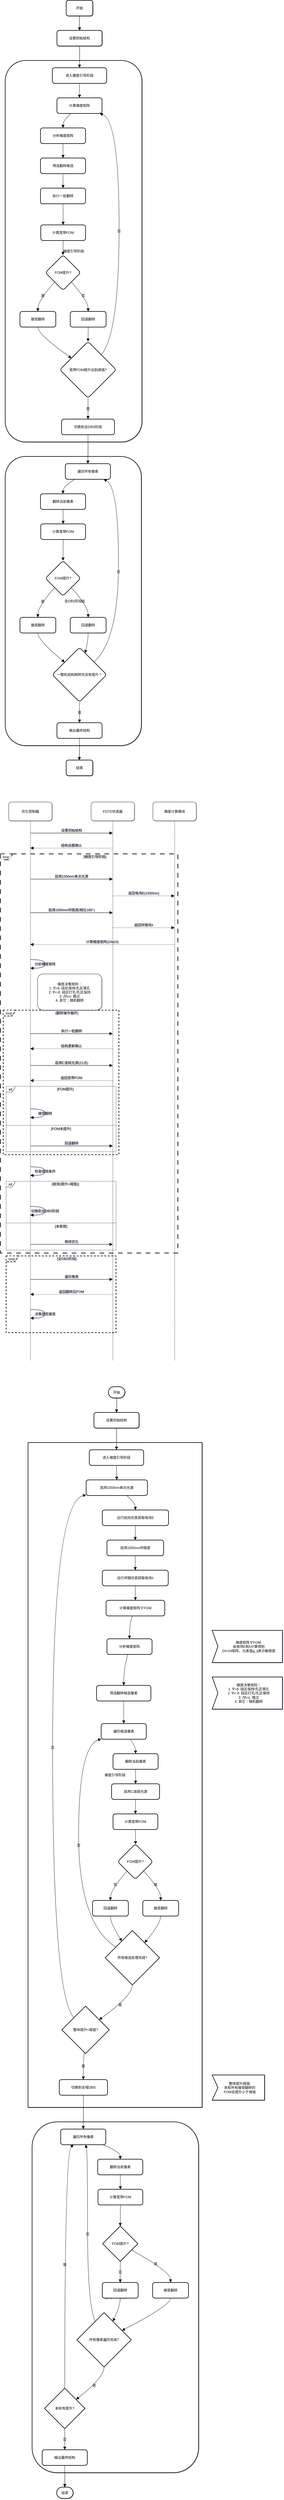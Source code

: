 <mxfile version="27.2.0">
  <diagram name="第 1 页" id="IyyMub72g_3KVVHAg3CK">
    <mxGraphModel dx="1426" dy="891" grid="1" gridSize="10" guides="1" tooltips="1" connect="1" arrows="1" fold="1" page="1" pageScale="1" pageWidth="827" pageHeight="1169" background="#FFFFFF" math="1" shadow="1" adaptiveColors="auto">
      <root>
        <mxCell id="0" />
        <mxCell id="1" parent="0" />
        <mxCell id="HScPxeddGNzz1OgHfQ57-1" value="全DBS阶段" style="whiteSpace=wrap;strokeWidth=2;rounded=1;labelBackgroundColor=none;" parent="1" vertex="1">
          <mxGeometry x="161" y="1626" width="471" height="999" as="geometry" />
        </mxCell>
        <mxCell id="HScPxeddGNzz1OgHfQ57-2" value="梯度引导阶段" style="whiteSpace=wrap;strokeWidth=2;rounded=1;labelBackgroundColor=none;" parent="1" vertex="1">
          <mxGeometry x="161" y="258" width="473" height="1318" as="geometry" />
        </mxCell>
        <mxCell id="HScPxeddGNzz1OgHfQ57-3" value="开始" style="whiteSpace=wrap;strokeWidth=2;rounded=1;labelBackgroundColor=none;" parent="1" vertex="1">
          <mxGeometry x="372" y="50" width="92" height="54" as="geometry" />
        </mxCell>
        <mxCell id="HScPxeddGNzz1OgHfQ57-4" value="设置初始结构" style="whiteSpace=wrap;strokeWidth=2;rounded=1;labelBackgroundColor=none;" parent="1" vertex="1">
          <mxGeometry x="340" y="154" width="156" height="54" as="geometry" />
        </mxCell>
        <mxCell id="HScPxeddGNzz1OgHfQ57-5" value="进入梯度引导阶段" style="whiteSpace=wrap;strokeWidth=2;rounded=1;labelBackgroundColor=none;" parent="1" vertex="1">
          <mxGeometry x="324" y="283" width="188" height="54" as="geometry" />
        </mxCell>
        <mxCell id="HScPxeddGNzz1OgHfQ57-6" value="计算梯度矩阵" style="whiteSpace=wrap;strokeWidth=2;rounded=1;labelBackgroundColor=none;" parent="1" vertex="1">
          <mxGeometry x="340" y="387" width="156" height="54" as="geometry" />
        </mxCell>
        <mxCell id="HScPxeddGNzz1OgHfQ57-7" value="分析梯度矩阵" style="whiteSpace=wrap;strokeWidth=2;rounded=1;labelBackgroundColor=none;" parent="1" vertex="1">
          <mxGeometry x="283" y="491" width="156" height="54" as="geometry" />
        </mxCell>
        <mxCell id="HScPxeddGNzz1OgHfQ57-8" value="筛选翻转候选" style="whiteSpace=wrap;strokeWidth=2;rounded=1;labelBackgroundColor=none;" parent="1" vertex="1">
          <mxGeometry x="283" y="595" width="156" height="54" as="geometry" />
        </mxCell>
        <mxCell id="HScPxeddGNzz1OgHfQ57-9" value="执行一批翻转" style="whiteSpace=wrap;strokeWidth=2;rounded=1;labelBackgroundColor=none;" parent="1" vertex="1">
          <mxGeometry x="283" y="699" width="156" height="54" as="geometry" />
        </mxCell>
        <mxCell id="HScPxeddGNzz1OgHfQ57-10" value="计算宽带FOM" style="whiteSpace=wrap;strokeWidth=2;rounded=1;labelBackgroundColor=none;" parent="1" vertex="1">
          <mxGeometry x="284" y="826" width="155" height="54" as="geometry" />
        </mxCell>
        <mxCell id="HScPxeddGNzz1OgHfQ57-11" value="FOM提升?" style="rhombus;strokeWidth=2;whiteSpace=wrap;rounded=1;labelBackgroundColor=none;" parent="1" vertex="1">
          <mxGeometry x="300" y="930" width="122" height="122" as="geometry" />
        </mxCell>
        <mxCell id="HScPxeddGNzz1OgHfQ57-12" value="接受翻转" style="whiteSpace=wrap;strokeWidth=2;rounded=1;labelBackgroundColor=none;" parent="1" vertex="1">
          <mxGeometry x="212" y="1125" width="124" height="54" as="geometry" />
        </mxCell>
        <mxCell id="HScPxeddGNzz1OgHfQ57-13" value="回退翻转" style="whiteSpace=wrap;strokeWidth=2;rounded=1;labelBackgroundColor=none;" parent="1" vertex="1">
          <mxGeometry x="386" y="1125" width="124" height="54" as="geometry" />
        </mxCell>
        <mxCell id="HScPxeddGNzz1OgHfQ57-14" value="宽带FOM提升达到阈值?" style="rhombus;strokeWidth=2;whiteSpace=wrap;rounded=1;labelBackgroundColor=none;" parent="1" vertex="1">
          <mxGeometry x="350" y="1229" width="195" height="195" as="geometry" />
        </mxCell>
        <mxCell id="HScPxeddGNzz1OgHfQ57-15" value="切换到全DBS阶段" style="whiteSpace=wrap;strokeWidth=2;rounded=1;labelBackgroundColor=none;" parent="1" vertex="1">
          <mxGeometry x="356" y="1497" width="183" height="54" as="geometry" />
        </mxCell>
        <mxCell id="HScPxeddGNzz1OgHfQ57-16" value="遍历所有像素" style="whiteSpace=wrap;strokeWidth=2;rounded=1;labelBackgroundColor=none;" parent="1" vertex="1">
          <mxGeometry x="369" y="1651" width="156" height="54" as="geometry" />
        </mxCell>
        <mxCell id="HScPxeddGNzz1OgHfQ57-17" value="翻转当前像素" style="whiteSpace=wrap;strokeWidth=2;rounded=1;labelBackgroundColor=none;" parent="1" vertex="1">
          <mxGeometry x="283" y="1755" width="156" height="54" as="geometry" />
        </mxCell>
        <mxCell id="HScPxeddGNzz1OgHfQ57-18" value="计算宽带FOM" style="whiteSpace=wrap;strokeWidth=2;rounded=1;labelBackgroundColor=none;" parent="1" vertex="1">
          <mxGeometry x="284" y="1859" width="155" height="54" as="geometry" />
        </mxCell>
        <mxCell id="HScPxeddGNzz1OgHfQ57-19" value="FOM提升?" style="rhombus;strokeWidth=2;whiteSpace=wrap;rounded=1;labelBackgroundColor=none;" parent="1" vertex="1">
          <mxGeometry x="300" y="1986" width="122" height="122" as="geometry" />
        </mxCell>
        <mxCell id="HScPxeddGNzz1OgHfQ57-20" value="接受翻转" style="whiteSpace=wrap;strokeWidth=2;rounded=1;labelBackgroundColor=none;" parent="1" vertex="1">
          <mxGeometry x="212" y="2182" width="124" height="54" as="geometry" />
        </mxCell>
        <mxCell id="HScPxeddGNzz1OgHfQ57-21" value="回退翻转" style="whiteSpace=wrap;strokeWidth=2;rounded=1;labelBackgroundColor=none;" parent="1" vertex="1">
          <mxGeometry x="386" y="2182" width="124" height="54" as="geometry" />
        </mxCell>
        <mxCell id="HScPxeddGNzz1OgHfQ57-22" value="一整轮结构刚转完没有提升？" style="rhombus;strokeWidth=2;whiteSpace=wrap;rounded=1;labelBackgroundColor=none;" parent="1" vertex="1">
          <mxGeometry x="324" y="2286" width="188" height="188" as="geometry" />
        </mxCell>
        <mxCell id="HScPxeddGNzz1OgHfQ57-23" value="输出最终结构" style="whiteSpace=wrap;strokeWidth=2;rounded=1;labelBackgroundColor=none;" parent="1" vertex="1">
          <mxGeometry x="340" y="2546" width="156" height="54" as="geometry" />
        </mxCell>
        <mxCell id="HScPxeddGNzz1OgHfQ57-24" value="结束" style="whiteSpace=wrap;strokeWidth=2;rounded=1;labelBackgroundColor=none;" parent="1" vertex="1">
          <mxGeometry x="372" y="2675" width="92" height="54" as="geometry" />
        </mxCell>
        <mxCell id="HScPxeddGNzz1OgHfQ57-25" value="" style="curved=1;startArrow=none;endArrow=block;exitX=0.49;exitY=1;entryX=0.5;entryY=0;rounded=1;fontSize=12;startSize=8;endSize=8;labelBackgroundColor=none;fontColor=default;" parent="1" source="HScPxeddGNzz1OgHfQ57-3" target="HScPxeddGNzz1OgHfQ57-4" edge="1">
          <mxGeometry relative="1" as="geometry">
            <Array as="points" />
          </mxGeometry>
        </mxCell>
        <mxCell id="HScPxeddGNzz1OgHfQ57-26" value="" style="curved=1;startArrow=none;endArrow=block;exitX=0.5;exitY=1;entryX=0.5;entryY=0;rounded=1;fontSize=12;startSize=8;endSize=8;labelBackgroundColor=none;fontColor=default;" parent="1" source="HScPxeddGNzz1OgHfQ57-4" target="HScPxeddGNzz1OgHfQ57-5" edge="1">
          <mxGeometry relative="1" as="geometry">
            <Array as="points" />
          </mxGeometry>
        </mxCell>
        <mxCell id="HScPxeddGNzz1OgHfQ57-27" value="" style="curved=1;startArrow=none;endArrow=block;exitX=0.5;exitY=1;entryX=0.5;entryY=0;rounded=1;fontSize=12;startSize=8;endSize=8;labelBackgroundColor=none;fontColor=default;" parent="1" source="HScPxeddGNzz1OgHfQ57-5" target="HScPxeddGNzz1OgHfQ57-6" edge="1">
          <mxGeometry relative="1" as="geometry">
            <Array as="points" />
          </mxGeometry>
        </mxCell>
        <mxCell id="HScPxeddGNzz1OgHfQ57-28" value="" style="curved=1;startArrow=none;endArrow=block;exitX=0.31;exitY=1;entryX=0.5;entryY=0;rounded=1;fontSize=12;startSize=8;endSize=8;labelBackgroundColor=none;fontColor=default;" parent="1" source="HScPxeddGNzz1OgHfQ57-6" target="HScPxeddGNzz1OgHfQ57-7" edge="1">
          <mxGeometry relative="1" as="geometry">
            <Array as="points">
              <mxPoint x="361" y="466" />
            </Array>
          </mxGeometry>
        </mxCell>
        <mxCell id="HScPxeddGNzz1OgHfQ57-29" value="" style="curved=1;startArrow=none;endArrow=block;exitX=0.5;exitY=1;entryX=0.5;entryY=0;rounded=1;fontSize=12;startSize=8;endSize=8;labelBackgroundColor=none;fontColor=default;" parent="1" source="HScPxeddGNzz1OgHfQ57-7" target="HScPxeddGNzz1OgHfQ57-8" edge="1">
          <mxGeometry relative="1" as="geometry">
            <Array as="points" />
          </mxGeometry>
        </mxCell>
        <mxCell id="HScPxeddGNzz1OgHfQ57-30" value="" style="curved=1;startArrow=none;endArrow=block;exitX=0.5;exitY=1;entryX=0.5;entryY=0;rounded=1;fontSize=12;startSize=8;endSize=8;labelBackgroundColor=none;fontColor=default;" parent="1" source="HScPxeddGNzz1OgHfQ57-8" target="HScPxeddGNzz1OgHfQ57-9" edge="1">
          <mxGeometry relative="1" as="geometry">
            <Array as="points" />
          </mxGeometry>
        </mxCell>
        <mxCell id="HScPxeddGNzz1OgHfQ57-31" value="" style="curved=1;startArrow=none;endArrow=block;exitX=0.5;exitY=1;entryX=0.5;entryY=0;rounded=1;fontSize=12;startSize=8;endSize=8;labelBackgroundColor=none;fontColor=default;" parent="1" source="HScPxeddGNzz1OgHfQ57-9" target="HScPxeddGNzz1OgHfQ57-10" edge="1">
          <mxGeometry relative="1" as="geometry">
            <Array as="points" />
          </mxGeometry>
        </mxCell>
        <mxCell id="HScPxeddGNzz1OgHfQ57-32" value="" style="curved=1;startArrow=none;endArrow=block;exitX=0.5;exitY=1;entryX=0.5;entryY=0;rounded=1;fontSize=12;startSize=8;endSize=8;labelBackgroundColor=none;fontColor=default;" parent="1" source="HScPxeddGNzz1OgHfQ57-10" target="HScPxeddGNzz1OgHfQ57-11" edge="1">
          <mxGeometry relative="1" as="geometry">
            <Array as="points" />
          </mxGeometry>
        </mxCell>
        <mxCell id="HScPxeddGNzz1OgHfQ57-33" value="是" style="curved=1;startArrow=none;endArrow=block;exitX=0.05;exitY=1;entryX=0.5;entryY=0.01;rounded=1;fontSize=12;startSize=8;endSize=8;labelBackgroundColor=none;fontColor=default;" parent="1" source="HScPxeddGNzz1OgHfQ57-11" target="HScPxeddGNzz1OgHfQ57-12" edge="1">
          <mxGeometry relative="1" as="geometry">
            <Array as="points">
              <mxPoint x="274" y="1089" />
            </Array>
          </mxGeometry>
        </mxCell>
        <mxCell id="HScPxeddGNzz1OgHfQ57-34" value="否" style="curved=1;startArrow=none;endArrow=block;exitX=0.95;exitY=1;entryX=0.5;entryY=0.01;rounded=1;fontSize=12;startSize=8;endSize=8;labelBackgroundColor=none;fontColor=default;" parent="1" source="HScPxeddGNzz1OgHfQ57-11" target="HScPxeddGNzz1OgHfQ57-13" edge="1">
          <mxGeometry relative="1" as="geometry">
            <Array as="points">
              <mxPoint x="448" y="1089" />
            </Array>
          </mxGeometry>
        </mxCell>
        <mxCell id="HScPxeddGNzz1OgHfQ57-35" value="" style="curved=1;startArrow=none;endArrow=block;exitX=0.5;exitY=1.01;entryX=0;entryY=0.15;rounded=1;fontSize=12;startSize=8;endSize=8;labelBackgroundColor=none;fontColor=default;" parent="1" source="HScPxeddGNzz1OgHfQ57-12" target="HScPxeddGNzz1OgHfQ57-14" edge="1">
          <mxGeometry relative="1" as="geometry">
            <Array as="points">
              <mxPoint x="274" y="1204" />
            </Array>
          </mxGeometry>
        </mxCell>
        <mxCell id="HScPxeddGNzz1OgHfQ57-36" value="" style="curved=1;startArrow=none;endArrow=block;exitX=0.5;exitY=1.01;entryX=0.5;entryY=0;rounded=1;fontSize=12;startSize=8;endSize=8;labelBackgroundColor=none;fontColor=default;" parent="1" source="HScPxeddGNzz1OgHfQ57-13" target="HScPxeddGNzz1OgHfQ57-14" edge="1">
          <mxGeometry relative="1" as="geometry">
            <Array as="points">
              <mxPoint x="448" y="1204" />
            </Array>
          </mxGeometry>
        </mxCell>
        <mxCell id="HScPxeddGNzz1OgHfQ57-37" value="否" style="curved=1;startArrow=none;endArrow=block;exitX=0.94;exitY=0;entryX=0.95;entryY=1;rounded=1;fontSize=12;startSize=8;endSize=8;labelBackgroundColor=none;fontColor=default;" parent="1" source="HScPxeddGNzz1OgHfQ57-14" target="HScPxeddGNzz1OgHfQ57-6" edge="1">
          <mxGeometry relative="1" as="geometry">
            <Array as="points">
              <mxPoint x="555" y="1204" />
              <mxPoint x="555" y="466" />
            </Array>
          </mxGeometry>
        </mxCell>
        <mxCell id="HScPxeddGNzz1OgHfQ57-38" value="是" style="curved=1;startArrow=none;endArrow=block;exitX=0.5;exitY=1;entryX=0.5;entryY=0;rounded=1;fontSize=12;startSize=8;endSize=8;labelBackgroundColor=none;fontColor=default;" parent="1" source="HScPxeddGNzz1OgHfQ57-14" target="HScPxeddGNzz1OgHfQ57-15" edge="1">
          <mxGeometry relative="1" as="geometry">
            <Array as="points" />
          </mxGeometry>
        </mxCell>
        <mxCell id="HScPxeddGNzz1OgHfQ57-39" value="" style="curved=1;startArrow=none;endArrow=block;exitX=0.5;exitY=1;entryX=0.5;entryY=0;rounded=1;fontSize=12;startSize=8;endSize=8;labelBackgroundColor=none;fontColor=default;" parent="1" source="HScPxeddGNzz1OgHfQ57-15" target="HScPxeddGNzz1OgHfQ57-16" edge="1">
          <mxGeometry relative="1" as="geometry">
            <Array as="points" />
          </mxGeometry>
        </mxCell>
        <mxCell id="HScPxeddGNzz1OgHfQ57-40" value="" style="curved=1;startArrow=none;endArrow=block;exitX=0.21;exitY=1;entryX=0.5;entryY=0;rounded=1;fontSize=12;startSize=8;endSize=8;labelBackgroundColor=none;fontColor=default;" parent="1" source="HScPxeddGNzz1OgHfQ57-16" target="HScPxeddGNzz1OgHfQ57-17" edge="1">
          <mxGeometry relative="1" as="geometry">
            <Array as="points">
              <mxPoint x="361" y="1730" />
            </Array>
          </mxGeometry>
        </mxCell>
        <mxCell id="HScPxeddGNzz1OgHfQ57-41" value="" style="curved=1;startArrow=none;endArrow=block;exitX=0.5;exitY=1;entryX=0.5;entryY=0;rounded=1;fontSize=12;startSize=8;endSize=8;labelBackgroundColor=none;fontColor=default;" parent="1" source="HScPxeddGNzz1OgHfQ57-17" target="HScPxeddGNzz1OgHfQ57-18" edge="1">
          <mxGeometry relative="1" as="geometry">
            <Array as="points" />
          </mxGeometry>
        </mxCell>
        <mxCell id="HScPxeddGNzz1OgHfQ57-42" value="" style="curved=1;startArrow=none;endArrow=block;exitX=0.5;exitY=1;entryX=0.5;entryY=0;rounded=1;fontSize=12;startSize=8;endSize=8;labelBackgroundColor=none;fontColor=default;" parent="1" source="HScPxeddGNzz1OgHfQ57-18" target="HScPxeddGNzz1OgHfQ57-19" edge="1">
          <mxGeometry relative="1" as="geometry">
            <Array as="points" />
          </mxGeometry>
        </mxCell>
        <mxCell id="HScPxeddGNzz1OgHfQ57-43" value="是" style="curved=1;startArrow=none;endArrow=block;exitX=0.05;exitY=1;entryX=0.5;entryY=-0.01;rounded=1;fontSize=12;startSize=8;endSize=8;labelBackgroundColor=none;fontColor=default;" parent="1" source="HScPxeddGNzz1OgHfQ57-19" target="HScPxeddGNzz1OgHfQ57-20" edge="1">
          <mxGeometry relative="1" as="geometry">
            <Array as="points">
              <mxPoint x="274" y="2145" />
            </Array>
          </mxGeometry>
        </mxCell>
        <mxCell id="HScPxeddGNzz1OgHfQ57-44" value="否" style="curved=1;startArrow=none;endArrow=block;exitX=0.95;exitY=1;entryX=0.5;entryY=-0.01;rounded=1;fontSize=12;startSize=8;endSize=8;labelBackgroundColor=none;fontColor=default;" parent="1" source="HScPxeddGNzz1OgHfQ57-19" target="HScPxeddGNzz1OgHfQ57-21" edge="1">
          <mxGeometry relative="1" as="geometry">
            <Array as="points">
              <mxPoint x="448" y="2145" />
            </Array>
          </mxGeometry>
        </mxCell>
        <mxCell id="HScPxeddGNzz1OgHfQ57-45" value="" style="curved=1;startArrow=none;endArrow=block;exitX=0.5;exitY=0.99;entryX=0;entryY=0.08;rounded=1;fontSize=12;startSize=8;endSize=8;labelBackgroundColor=none;fontColor=default;" parent="1" source="HScPxeddGNzz1OgHfQ57-20" target="HScPxeddGNzz1OgHfQ57-22" edge="1">
          <mxGeometry relative="1" as="geometry">
            <Array as="points">
              <mxPoint x="274" y="2261" />
            </Array>
          </mxGeometry>
        </mxCell>
        <mxCell id="HScPxeddGNzz1OgHfQ57-46" value="" style="curved=1;startArrow=none;endArrow=block;exitX=0.5;exitY=0.99;entryX=0.63;entryY=0;rounded=1;fontSize=12;startSize=8;endSize=8;labelBackgroundColor=none;fontColor=default;" parent="1" source="HScPxeddGNzz1OgHfQ57-21" target="HScPxeddGNzz1OgHfQ57-22" edge="1">
          <mxGeometry relative="1" as="geometry">
            <Array as="points">
              <mxPoint x="448" y="2261" />
            </Array>
          </mxGeometry>
        </mxCell>
        <mxCell id="HScPxeddGNzz1OgHfQ57-47" value="否" style="curved=1;startArrow=none;endArrow=block;exitX=1;exitY=0.06;entryX=0.85;entryY=1;rounded=1;fontSize=12;startSize=8;endSize=8;labelBackgroundColor=none;fontColor=default;" parent="1" source="HScPxeddGNzz1OgHfQ57-22" target="HScPxeddGNzz1OgHfQ57-16" edge="1">
          <mxGeometry relative="1" as="geometry">
            <Array as="points">
              <mxPoint x="553" y="2261" />
              <mxPoint x="553" y="1730" />
            </Array>
          </mxGeometry>
        </mxCell>
        <mxCell id="HScPxeddGNzz1OgHfQ57-48" value="是" style="curved=1;startArrow=none;endArrow=block;exitX=0.5;exitY=1;entryX=0.5;entryY=0.01;rounded=1;fontSize=12;startSize=8;endSize=8;labelBackgroundColor=none;fontColor=default;" parent="1" source="HScPxeddGNzz1OgHfQ57-22" target="HScPxeddGNzz1OgHfQ57-23" edge="1">
          <mxGeometry relative="1" as="geometry">
            <Array as="points" />
          </mxGeometry>
        </mxCell>
        <mxCell id="HScPxeddGNzz1OgHfQ57-49" value="" style="curved=1;startArrow=none;endArrow=block;exitX=0.5;exitY=1.01;entryX=0.49;entryY=0.01;rounded=1;fontSize=12;startSize=8;endSize=8;labelBackgroundColor=none;fontColor=default;" parent="1" source="HScPxeddGNzz1OgHfQ57-23" target="HScPxeddGNzz1OgHfQ57-24" edge="1">
          <mxGeometry relative="1" as="geometry">
            <Array as="points" />
          </mxGeometry>
        </mxCell>
        <mxCell id="HScPxeddGNzz1OgHfQ57-90" value="优化控制器" style="shape=umlLifeline;perimeter=lifelinePerimeter;whiteSpace=wrap;container=1;dropTarget=0;collapsible=0;recursiveResize=0;outlineConnect=0;portConstraint=eastwest;newEdgeStyle={&quot;edgeStyle&quot;:&quot;elbowEdgeStyle&quot;,&quot;elbow&quot;:&quot;vertical&quot;,&quot;curved&quot;:0,&quot;rounded&quot;:0};size=65;rounded=1;labelBackgroundColor=none;" parent="1" vertex="1">
          <mxGeometry x="173" y="2820" width="150" height="1928" as="geometry" />
        </mxCell>
        <mxCell id="HScPxeddGNzz1OgHfQ57-91" value="FDTD仿真器" style="shape=umlLifeline;perimeter=lifelinePerimeter;whiteSpace=wrap;container=1;dropTarget=0;collapsible=0;recursiveResize=0;outlineConnect=0;portConstraint=eastwest;newEdgeStyle={&quot;edgeStyle&quot;:&quot;elbowEdgeStyle&quot;,&quot;elbow&quot;:&quot;vertical&quot;,&quot;curved&quot;:0,&quot;rounded&quot;:0};size=65;rounded=1;labelBackgroundColor=none;" parent="1" vertex="1">
          <mxGeometry x="458" y="2820" width="150" height="1928" as="geometry" />
        </mxCell>
        <mxCell id="HScPxeddGNzz1OgHfQ57-92" value="梯度计算模块" style="shape=umlLifeline;perimeter=lifelinePerimeter;whiteSpace=wrap;container=1;dropTarget=0;collapsible=0;recursiveResize=0;outlineConnect=0;portConstraint=eastwest;newEdgeStyle={&quot;edgeStyle&quot;:&quot;elbowEdgeStyle&quot;,&quot;elbow&quot;:&quot;vertical&quot;,&quot;curved&quot;:0,&quot;rounded&quot;:0};size=65;rounded=1;labelBackgroundColor=none;" parent="1" vertex="1">
          <mxGeometry x="672" y="2820" width="150" height="1928" as="geometry" />
        </mxCell>
        <mxCell id="HScPxeddGNzz1OgHfQ57-93" value="alt" style="shape=umlFrame;dashed=1;pointerEvents=0;dropTarget=0;height=20;width=30;rounded=1;labelBackgroundColor=none;" parent="1" vertex="1">
          <mxGeometry x="164" y="3802" width="380" height="226" as="geometry" />
        </mxCell>
        <mxCell id="HScPxeddGNzz1OgHfQ57-94" value="[FOM提升]" style="text;strokeColor=none;fillColor=none;align=center;verticalAlign=middle;whiteSpace=wrap;rounded=1;labelBackgroundColor=none;" parent="HScPxeddGNzz1OgHfQ57-93" vertex="1">
          <mxGeometry x="30" width="350" height="20" as="geometry" />
        </mxCell>
        <mxCell id="HScPxeddGNzz1OgHfQ57-95" value="[FOM未提升]" style="shape=line;dashed=1;whiteSpace=wrap;verticalAlign=top;labelPosition=center;verticalLabelPosition=middle;align=center;rounded=1;labelBackgroundColor=none;" parent="HScPxeddGNzz1OgHfQ57-93" vertex="1">
          <mxGeometry y="133" width="380" height="4" as="geometry" />
        </mxCell>
        <mxCell id="HScPxeddGNzz1OgHfQ57-96" value="loop" style="shape=umlFrame;dashed=1;pointerEvents=0;dropTarget=0;height=20;width=40;strokeWidth=2;rounded=1;labelBackgroundColor=none;" parent="1" vertex="1">
          <mxGeometry x="154" y="3539" width="400" height="499" as="geometry" />
        </mxCell>
        <mxCell id="HScPxeddGNzz1OgHfQ57-97" value="[翻转操作循环]" style="text;strokeColor=none;fillColor=none;align=center;verticalAlign=middle;whiteSpace=wrap;rounded=1;labelBackgroundColor=none;" parent="HScPxeddGNzz1OgHfQ57-96" vertex="1">
          <mxGeometry x="40" width="360" height="20" as="geometry" />
        </mxCell>
        <mxCell id="HScPxeddGNzz1OgHfQ57-98" value="alt" style="shape=umlFrame;dashed=1;pointerEvents=0;dropTarget=0;height=20;width=30;rounded=1;labelBackgroundColor=none;" parent="1" vertex="1">
          <mxGeometry x="164" y="4130" width="380" height="238" as="geometry" />
        </mxCell>
        <mxCell id="HScPxeddGNzz1OgHfQ57-99" value="[收敛(提升&lt;阈值)]" style="text;strokeColor=none;fillColor=none;align=center;verticalAlign=middle;whiteSpace=wrap;rounded=1;labelBackgroundColor=none;" parent="HScPxeddGNzz1OgHfQ57-98" vertex="1">
          <mxGeometry x="30" width="350" height="20" as="geometry" />
        </mxCell>
        <mxCell id="HScPxeddGNzz1OgHfQ57-100" value="[未收敛]" style="shape=line;dashed=1;whiteSpace=wrap;verticalAlign=top;labelPosition=center;verticalLabelPosition=middle;align=center;rounded=1;labelBackgroundColor=none;" parent="HScPxeddGNzz1OgHfQ57-98" vertex="1">
          <mxGeometry y="142" width="380" height="4" as="geometry" />
        </mxCell>
        <mxCell id="HScPxeddGNzz1OgHfQ57-101" value="loop" style="shape=umlFrame;dashed=1;pointerEvents=0;dropTarget=0;height=20;width=40;strokeWidth=2;dashPattern=8 8;rounded=1;labelBackgroundColor=none;" parent="1" vertex="1">
          <mxGeometry x="144" y="2999" width="614" height="1379" as="geometry" />
        </mxCell>
        <mxCell id="HScPxeddGNzz1OgHfQ57-102" value="[梯度引导阶段]" style="text;strokeColor=none;fillColor=none;align=center;verticalAlign=middle;whiteSpace=wrap;rounded=1;labelBackgroundColor=none;" parent="HScPxeddGNzz1OgHfQ57-101" vertex="1">
          <mxGeometry x="40" width="574" height="20" as="geometry" />
        </mxCell>
        <mxCell id="HScPxeddGNzz1OgHfQ57-103" value="loop" style="shape=umlFrame;dashed=1;pointerEvents=0;dropTarget=0;height=20;width=40;strokeWidth=2;rounded=1;labelBackgroundColor=none;" parent="1" vertex="1">
          <mxGeometry x="164" y="4388" width="380" height="265" as="geometry" />
        </mxCell>
        <mxCell id="HScPxeddGNzz1OgHfQ57-104" value="[全DBS阶段]" style="text;strokeColor=none;fillColor=none;align=center;verticalAlign=middle;whiteSpace=wrap;rounded=1;labelBackgroundColor=none;" parent="HScPxeddGNzz1OgHfQ57-103" vertex="1">
          <mxGeometry x="40" width="340" height="20" as="geometry" />
        </mxCell>
        <mxCell id="HScPxeddGNzz1OgHfQ57-105" value="设置初始结构" style="verticalAlign=bottom;edgeStyle=elbowEdgeStyle;elbow=vertical;curved=0;rounded=1;endArrow=block;fontSize=12;startSize=8;endSize=8;labelBackgroundColor=none;fontColor=default;" parent="1" source="HScPxeddGNzz1OgHfQ57-90" target="HScPxeddGNzz1OgHfQ57-91" edge="1">
          <mxGeometry relative="1" as="geometry">
            <Array as="points">
              <mxPoint x="399" y="2927" />
            </Array>
          </mxGeometry>
        </mxCell>
        <mxCell id="HScPxeddGNzz1OgHfQ57-106" value="结构设置确认" style="verticalAlign=bottom;edgeStyle=elbowEdgeStyle;elbow=vertical;curved=0;rounded=1;dashed=1;dashPattern=2 3;endArrow=block;fontSize=12;startSize=8;endSize=8;labelBackgroundColor=none;fontColor=default;" parent="1" source="HScPxeddGNzz1OgHfQ57-91" target="HScPxeddGNzz1OgHfQ57-90" edge="1">
          <mxGeometry relative="1" as="geometry">
            <Array as="points">
              <mxPoint x="402" y="2979" />
            </Array>
          </mxGeometry>
        </mxCell>
        <mxCell id="HScPxeddGNzz1OgHfQ57-107" value="启用1550nm单点光源" style="verticalAlign=bottom;edgeStyle=elbowEdgeStyle;elbow=vertical;curved=0;rounded=1;endArrow=block;fontSize=12;startSize=8;endSize=8;labelBackgroundColor=none;fontColor=default;" parent="1" source="HScPxeddGNzz1OgHfQ57-90" target="HScPxeddGNzz1OgHfQ57-91" edge="1">
          <mxGeometry relative="1" as="geometry">
            <Array as="points">
              <mxPoint x="399" y="3086" />
            </Array>
          </mxGeometry>
        </mxCell>
        <mxCell id="HScPxeddGNzz1OgHfQ57-108" value="返回电场E(1550nm)" style="verticalAlign=bottom;edgeStyle=elbowEdgeStyle;elbow=vertical;curved=0;rounded=1;dashed=1;dashPattern=2 3;endArrow=block;fontSize=12;startSize=8;endSize=8;labelBackgroundColor=none;fontColor=default;" parent="1" source="HScPxeddGNzz1OgHfQ57-91" target="HScPxeddGNzz1OgHfQ57-92" edge="1">
          <mxGeometry relative="1" as="geometry">
            <Array as="points">
              <mxPoint x="649" y="3144" />
            </Array>
          </mxGeometry>
        </mxCell>
        <mxCell id="HScPxeddGNzz1OgHfQ57-109" value="启用1550nm伴随源(相位180°)" style="verticalAlign=bottom;edgeStyle=elbowEdgeStyle;elbow=vertical;curved=0;rounded=1;endArrow=block;fontSize=12;startSize=8;endSize=8;labelBackgroundColor=none;fontColor=default;" parent="1" source="HScPxeddGNzz1OgHfQ57-90" target="HScPxeddGNzz1OgHfQ57-91" edge="1">
          <mxGeometry relative="1" as="geometry">
            <Array as="points">
              <mxPoint x="399" y="3202" />
            </Array>
          </mxGeometry>
        </mxCell>
        <mxCell id="HScPxeddGNzz1OgHfQ57-110" value="返回伴随场λ" style="verticalAlign=bottom;edgeStyle=elbowEdgeStyle;elbow=vertical;curved=0;rounded=1;dashed=1;dashPattern=2 3;endArrow=block;fontSize=12;startSize=8;endSize=8;labelBackgroundColor=none;fontColor=default;" parent="1" source="HScPxeddGNzz1OgHfQ57-91" target="HScPxeddGNzz1OgHfQ57-92" edge="1">
          <mxGeometry relative="1" as="geometry">
            <Array as="points">
              <mxPoint x="649" y="3254" />
            </Array>
          </mxGeometry>
        </mxCell>
        <mxCell id="HScPxeddGNzz1OgHfQ57-111" value="计算梯度矩阵(24x24)" style="verticalAlign=bottom;edgeStyle=elbowEdgeStyle;elbow=vertical;curved=0;rounded=1;dashed=1;dashPattern=2 3;endArrow=block;fontSize=12;startSize=8;endSize=8;labelBackgroundColor=none;fontColor=default;" parent="1" source="HScPxeddGNzz1OgHfQ57-92" target="HScPxeddGNzz1OgHfQ57-90" edge="1">
          <mxGeometry relative="1" as="geometry">
            <Array as="points">
              <mxPoint x="509" y="3312" />
            </Array>
          </mxGeometry>
        </mxCell>
        <mxCell id="HScPxeddGNzz1OgHfQ57-112" value="分析梯度矩阵" style="curved=1;endArrow=block;rounded=1;fontSize=12;startSize=8;endSize=8;labelBackgroundColor=none;fontColor=default;" parent="1" source="HScPxeddGNzz1OgHfQ57-90" target="HScPxeddGNzz1OgHfQ57-90" edge="1">
          <mxGeometry relative="1" as="geometry">
            <Array as="points">
              <mxPoint x="299" y="3364" />
              <mxPoint x="299" y="3394" />
            </Array>
          </mxGeometry>
        </mxCell>
        <mxCell id="HScPxeddGNzz1OgHfQ57-113" value="执行一批翻转" style="verticalAlign=bottom;edgeStyle=elbowEdgeStyle;elbow=vertical;curved=0;rounded=1;endArrow=block;fontSize=12;startSize=8;endSize=8;labelBackgroundColor=none;fontColor=default;" parent="1" source="HScPxeddGNzz1OgHfQ57-90" target="HScPxeddGNzz1OgHfQ57-91" edge="1">
          <mxGeometry relative="1" as="geometry">
            <Array as="points">
              <mxPoint x="399" y="3620" />
            </Array>
          </mxGeometry>
        </mxCell>
        <mxCell id="HScPxeddGNzz1OgHfQ57-114" value="结构更新确认" style="verticalAlign=bottom;edgeStyle=elbowEdgeStyle;elbow=vertical;curved=0;rounded=1;dashed=1;dashPattern=2 3;endArrow=block;fontSize=12;startSize=8;endSize=8;labelBackgroundColor=none;fontColor=default;" parent="1" source="HScPxeddGNzz1OgHfQ57-91" target="HScPxeddGNzz1OgHfQ57-90" edge="1">
          <mxGeometry relative="1" as="geometry">
            <Array as="points">
              <mxPoint x="402" y="3672" />
            </Array>
          </mxGeometry>
        </mxCell>
        <mxCell id="HScPxeddGNzz1OgHfQ57-115" value="启用C波段光源(21点)" style="verticalAlign=bottom;edgeStyle=elbowEdgeStyle;elbow=vertical;curved=0;rounded=1;endArrow=block;fontSize=12;startSize=8;endSize=8;labelBackgroundColor=none;fontColor=default;" parent="1" source="HScPxeddGNzz1OgHfQ57-90" target="HScPxeddGNzz1OgHfQ57-91" edge="1">
          <mxGeometry relative="1" as="geometry">
            <Array as="points">
              <mxPoint x="399" y="3730" />
            </Array>
          </mxGeometry>
        </mxCell>
        <mxCell id="HScPxeddGNzz1OgHfQ57-116" value="返回宽带FOM" style="verticalAlign=bottom;edgeStyle=elbowEdgeStyle;elbow=vertical;curved=0;rounded=1;dashed=1;dashPattern=2 3;endArrow=block;fontSize=12;startSize=8;endSize=8;labelBackgroundColor=none;fontColor=default;" parent="1" source="HScPxeddGNzz1OgHfQ57-91" target="HScPxeddGNzz1OgHfQ57-90" edge="1">
          <mxGeometry relative="1" as="geometry">
            <Array as="points">
              <mxPoint x="402" y="3782" />
            </Array>
          </mxGeometry>
        </mxCell>
        <mxCell id="HScPxeddGNzz1OgHfQ57-117" value="接受翻转" style="curved=1;endArrow=block;rounded=1;fontSize=12;startSize=8;endSize=8;labelBackgroundColor=none;fontColor=default;" parent="1" source="HScPxeddGNzz1OgHfQ57-90" target="HScPxeddGNzz1OgHfQ57-90" edge="1">
          <mxGeometry relative="1" as="geometry">
            <Array as="points">
              <mxPoint x="299" y="3880" />
              <mxPoint x="299" y="3910" />
            </Array>
          </mxGeometry>
        </mxCell>
        <mxCell id="HScPxeddGNzz1OgHfQ57-118" value="回退翻转" style="verticalAlign=bottom;edgeStyle=elbowEdgeStyle;elbow=vertical;curved=0;rounded=1;endArrow=block;fontSize=12;startSize=8;endSize=8;labelBackgroundColor=none;fontColor=default;" parent="1" source="HScPxeddGNzz1OgHfQ57-90" target="HScPxeddGNzz1OgHfQ57-91" edge="1">
          <mxGeometry relative="1" as="geometry">
            <Array as="points">
              <mxPoint x="399" y="4008" />
            </Array>
          </mxGeometry>
        </mxCell>
        <mxCell id="HScPxeddGNzz1OgHfQ57-119" value="检查收敛条件" style="curved=1;endArrow=block;rounded=1;fontSize=12;startSize=8;endSize=8;labelBackgroundColor=none;fontColor=default;" parent="1" source="HScPxeddGNzz1OgHfQ57-90" target="HScPxeddGNzz1OgHfQ57-90" edge="1">
          <mxGeometry relative="1" as="geometry">
            <Array as="points">
              <mxPoint x="299" y="4080" />
              <mxPoint x="299" y="4110" />
            </Array>
          </mxGeometry>
        </mxCell>
        <mxCell id="HScPxeddGNzz1OgHfQ57-120" value="切换到全DBS阶段" style="curved=1;endArrow=block;rounded=1;fontSize=12;startSize=8;endSize=8;labelBackgroundColor=none;fontColor=default;" parent="1" source="HScPxeddGNzz1OgHfQ57-90" target="HScPxeddGNzz1OgHfQ57-90" edge="1">
          <mxGeometry relative="1" as="geometry">
            <Array as="points">
              <mxPoint x="299" y="4217" />
              <mxPoint x="299" y="4247" />
            </Array>
          </mxGeometry>
        </mxCell>
        <mxCell id="HScPxeddGNzz1OgHfQ57-121" value="继续优化" style="verticalAlign=bottom;edgeStyle=elbowEdgeStyle;elbow=vertical;curved=0;rounded=1;endArrow=block;fontSize=12;startSize=8;endSize=8;labelBackgroundColor=none;fontColor=default;" parent="1" source="HScPxeddGNzz1OgHfQ57-90" target="HScPxeddGNzz1OgHfQ57-91" edge="1">
          <mxGeometry relative="1" as="geometry">
            <Array as="points">
              <mxPoint x="399" y="4348" />
            </Array>
          </mxGeometry>
        </mxCell>
        <mxCell id="HScPxeddGNzz1OgHfQ57-122" value="遍历像素" style="verticalAlign=bottom;edgeStyle=elbowEdgeStyle;elbow=vertical;curved=0;rounded=1;endArrow=block;fontSize=12;startSize=8;endSize=8;labelBackgroundColor=none;fontColor=default;" parent="1" source="HScPxeddGNzz1OgHfQ57-90" target="HScPxeddGNzz1OgHfQ57-91" edge="1">
          <mxGeometry relative="1" as="geometry">
            <Array as="points">
              <mxPoint x="399" y="4469" />
            </Array>
          </mxGeometry>
        </mxCell>
        <mxCell id="HScPxeddGNzz1OgHfQ57-123" value="返回翻转后FOM" style="verticalAlign=bottom;edgeStyle=elbowEdgeStyle;elbow=vertical;curved=0;rounded=1;dashed=1;dashPattern=2 3;endArrow=block;fontSize=12;startSize=8;endSize=8;labelBackgroundColor=none;fontColor=default;" parent="1" source="HScPxeddGNzz1OgHfQ57-91" target="HScPxeddGNzz1OgHfQ57-90" edge="1">
          <mxGeometry relative="1" as="geometry">
            <Array as="points">
              <mxPoint x="402" y="4521" />
            </Array>
          </mxGeometry>
        </mxCell>
        <mxCell id="HScPxeddGNzz1OgHfQ57-124" value="决策是否接受" style="curved=1;endArrow=block;rounded=1;fontSize=12;startSize=8;endSize=8;labelBackgroundColor=none;fontColor=default;" parent="1" source="HScPxeddGNzz1OgHfQ57-90" target="HScPxeddGNzz1OgHfQ57-90" edge="1">
          <mxGeometry relative="1" as="geometry">
            <Array as="points">
              <mxPoint x="299" y="4573" />
              <mxPoint x="299" y="4603" />
            </Array>
          </mxGeometry>
        </mxCell>
        <mxCell id="HScPxeddGNzz1OgHfQ57-125" value="梯度决策规则：&#xa;1. ∇&gt;δ: 硅区保持/孔区填孔&#xa;2. ∇&lt;-δ: 硅区打孔/孔区保持&#xa;3. |∇|&lt;ε: 跳过&#xa;4. 其它：随机翻转" style="rounded=1;labelBackgroundColor=none;" parent="1" vertex="1">
          <mxGeometry x="273" y="3414" width="222" height="125" as="geometry" />
        </mxCell>
        <mxCell id="ZkNPWvKxlX2SHEktaDO0-145" value="" style="group;rounded=1;labelBackgroundColor=none;" vertex="1" connectable="0" parent="1">
          <mxGeometry x="240" y="4840" width="880" height="3841" as="geometry" />
        </mxCell>
        <mxCell id="ZkNPWvKxlX2SHEktaDO0-1" value="全域DBS阶段" style="whiteSpace=wrap;strokeWidth=2;rounded=1;labelBackgroundColor=none;" vertex="1" parent="ZkNPWvKxlX2SHEktaDO0-145">
          <mxGeometry x="14" y="2540" width="576" height="1212" as="geometry" />
        </mxCell>
        <mxCell id="ZkNPWvKxlX2SHEktaDO0-2" value="梯度引导阶段" style="whiteSpace=wrap;strokeWidth=2;rounded=0;labelBackgroundColor=none;" vertex="1" parent="ZkNPWvKxlX2SHEktaDO0-145">
          <mxGeometry y="193" width="602" height="2297" as="geometry" />
        </mxCell>
        <mxCell id="ZkNPWvKxlX2SHEktaDO0-3" value="开始" style="rounded=1;whiteSpace=wrap;arcSize=50;strokeWidth=2;labelBackgroundColor=none;" vertex="1" parent="ZkNPWvKxlX2SHEktaDO0-145">
          <mxGeometry x="278" width="57" height="39" as="geometry" />
        </mxCell>
        <mxCell id="ZkNPWvKxlX2SHEktaDO0-4" value="设置初始结构" style="whiteSpace=wrap;strokeWidth=2;rounded=1;labelBackgroundColor=none;" vertex="1" parent="ZkNPWvKxlX2SHEktaDO0-145">
          <mxGeometry x="228" y="89" width="156" height="54" as="geometry" />
        </mxCell>
        <mxCell id="ZkNPWvKxlX2SHEktaDO0-5" value="进入梯度引导阶段" style="whiteSpace=wrap;strokeWidth=2;rounded=1;labelBackgroundColor=none;" vertex="1" parent="ZkNPWvKxlX2SHEktaDO0-145">
          <mxGeometry x="212" y="218" width="188" height="54" as="geometry" />
        </mxCell>
        <mxCell id="ZkNPWvKxlX2SHEktaDO0-6" value="启用1550nm单点光源" style="whiteSpace=wrap;strokeWidth=2;rounded=1;labelBackgroundColor=none;" vertex="1" parent="ZkNPWvKxlX2SHEktaDO0-145">
          <mxGeometry x="201" y="322" width="212" height="54" as="geometry" />
        </mxCell>
        <mxCell id="ZkNPWvKxlX2SHEktaDO0-7" value="运行前向仿真获取电场E" style="whiteSpace=wrap;strokeWidth=2;rounded=1;labelBackgroundColor=none;" vertex="1" parent="ZkNPWvKxlX2SHEktaDO0-145">
          <mxGeometry x="257" y="426" width="229" height="54" as="geometry" />
        </mxCell>
        <mxCell id="ZkNPWvKxlX2SHEktaDO0-8" value="启用1550nm伴随源" style="whiteSpace=wrap;strokeWidth=2;rounded=1;labelBackgroundColor=none;" vertex="1" parent="ZkNPWvKxlX2SHEktaDO0-145">
          <mxGeometry x="273" y="530" width="196" height="54" as="geometry" />
        </mxCell>
        <mxCell id="ZkNPWvKxlX2SHEktaDO0-9" value="运行伴随仿真获取电场λ" style="whiteSpace=wrap;strokeWidth=2;rounded=1;labelBackgroundColor=none;" vertex="1" parent="ZkNPWvKxlX2SHEktaDO0-145">
          <mxGeometry x="257" y="634" width="228" height="54" as="geometry" />
        </mxCell>
        <mxCell id="ZkNPWvKxlX2SHEktaDO0-10" value="计算梯度矩阵∇FOM" style="whiteSpace=wrap;strokeWidth=2;rounded=1;labelBackgroundColor=none;" vertex="1" parent="ZkNPWvKxlX2SHEktaDO0-145">
          <mxGeometry x="270" y="738" width="203" height="54" as="geometry" />
        </mxCell>
        <mxCell id="ZkNPWvKxlX2SHEktaDO0-11" value="分析梯度矩阵" style="whiteSpace=wrap;strokeWidth=2;rounded=1;labelBackgroundColor=none;" vertex="1" parent="ZkNPWvKxlX2SHEktaDO0-145">
          <mxGeometry x="273" y="871" width="156" height="54" as="geometry" />
        </mxCell>
        <mxCell id="ZkNPWvKxlX2SHEktaDO0-12" value="筛选翻转候选像素" style="whiteSpace=wrap;strokeWidth=2;rounded=1;labelBackgroundColor=none;" vertex="1" parent="ZkNPWvKxlX2SHEktaDO0-145">
          <mxGeometry x="237" y="1032" width="188" height="54" as="geometry" />
        </mxCell>
        <mxCell id="ZkNPWvKxlX2SHEktaDO0-13" value="遍历候选像素" style="whiteSpace=wrap;strokeWidth=2;rounded=1;labelBackgroundColor=none;" vertex="1" parent="ZkNPWvKxlX2SHEktaDO0-145">
          <mxGeometry x="253" y="1164" width="156" height="54" as="geometry" />
        </mxCell>
        <mxCell id="ZkNPWvKxlX2SHEktaDO0-14" value="翻转当前像素" style="whiteSpace=wrap;strokeWidth=2;rounded=1;labelBackgroundColor=none;" vertex="1" parent="ZkNPWvKxlX2SHEktaDO0-145">
          <mxGeometry x="294" y="1268" width="156" height="54" as="geometry" />
        </mxCell>
        <mxCell id="ZkNPWvKxlX2SHEktaDO0-15" value="启用C波段光源" style="whiteSpace=wrap;strokeWidth=2;rounded=1;labelBackgroundColor=none;" vertex="1" parent="ZkNPWvKxlX2SHEktaDO0-145">
          <mxGeometry x="289" y="1372" width="166" height="54" as="geometry" />
        </mxCell>
        <mxCell id="ZkNPWvKxlX2SHEktaDO0-16" value="计算宽带FOM" style="whiteSpace=wrap;strokeWidth=2;rounded=1;labelBackgroundColor=none;" vertex="1" parent="ZkNPWvKxlX2SHEktaDO0-145">
          <mxGeometry x="294" y="1476" width="155" height="54" as="geometry" />
        </mxCell>
        <mxCell id="ZkNPWvKxlX2SHEktaDO0-17" value="FOM提升?" style="rhombus;strokeWidth=2;whiteSpace=wrap;rounded=1;labelBackgroundColor=none;" vertex="1" parent="ZkNPWvKxlX2SHEktaDO0-145">
          <mxGeometry x="310" y="1580" width="122" height="122" as="geometry" />
        </mxCell>
        <mxCell id="ZkNPWvKxlX2SHEktaDO0-18" value="接受翻转" style="whiteSpace=wrap;strokeWidth=2;rounded=1;labelBackgroundColor=none;" vertex="1" parent="ZkNPWvKxlX2SHEktaDO0-145">
          <mxGeometry x="397" y="1775" width="124" height="54" as="geometry" />
        </mxCell>
        <mxCell id="ZkNPWvKxlX2SHEktaDO0-19" value="回退翻转" style="whiteSpace=wrap;strokeWidth=2;rounded=1;labelBackgroundColor=none;" vertex="1" parent="ZkNPWvKxlX2SHEktaDO0-145">
          <mxGeometry x="223" y="1775" width="124" height="54" as="geometry" />
        </mxCell>
        <mxCell id="ZkNPWvKxlX2SHEktaDO0-20" value="所有候选处理完成?" style="rhombus;strokeWidth=2;whiteSpace=wrap;rounded=0;labelBackgroundColor=none;" vertex="1" parent="ZkNPWvKxlX2SHEktaDO0-145">
          <mxGeometry x="267" y="1879" width="188" height="188" as="geometry" />
        </mxCell>
        <mxCell id="ZkNPWvKxlX2SHEktaDO0-21" value="整体提升&lt;阈值?" style="rhombus;strokeWidth=2;whiteSpace=wrap;rounded=0;labelBackgroundColor=none;" vertex="1" parent="ZkNPWvKxlX2SHEktaDO0-145">
          <mxGeometry x="117" y="2140" width="164" height="164" as="geometry" />
        </mxCell>
        <mxCell id="ZkNPWvKxlX2SHEktaDO0-22" value="切换到全域DBS" style="whiteSpace=wrap;strokeWidth=2;rounded=1;labelBackgroundColor=none;" vertex="1" parent="ZkNPWvKxlX2SHEktaDO0-145">
          <mxGeometry x="108" y="2394" width="167" height="54" as="geometry" />
        </mxCell>
        <mxCell id="ZkNPWvKxlX2SHEktaDO0-23" value="遍历所有像素" style="whiteSpace=wrap;strokeWidth=2;rounded=1;labelBackgroundColor=none;" vertex="1" parent="ZkNPWvKxlX2SHEktaDO0-145">
          <mxGeometry x="113" y="2565" width="156" height="54" as="geometry" />
        </mxCell>
        <mxCell id="ZkNPWvKxlX2SHEktaDO0-24" value="翻转当前像素" style="whiteSpace=wrap;strokeWidth=2;rounded=1;labelBackgroundColor=none;" vertex="1" parent="ZkNPWvKxlX2SHEktaDO0-145">
          <mxGeometry x="241" y="2669" width="156" height="54" as="geometry" />
        </mxCell>
        <mxCell id="ZkNPWvKxlX2SHEktaDO0-25" value="计算宽带FOM" style="whiteSpace=wrap;strokeWidth=2;rounded=1;labelBackgroundColor=none;" vertex="1" parent="ZkNPWvKxlX2SHEktaDO0-145">
          <mxGeometry x="242" y="2773" width="155" height="54" as="geometry" />
        </mxCell>
        <mxCell id="ZkNPWvKxlX2SHEktaDO0-26" value="FOM提升?" style="rhombus;strokeWidth=2;whiteSpace=wrap;rounded=0;labelBackgroundColor=none;" vertex="1" parent="ZkNPWvKxlX2SHEktaDO0-145">
          <mxGeometry x="258" y="2900" width="122" height="122" as="geometry" />
        </mxCell>
        <mxCell id="ZkNPWvKxlX2SHEktaDO0-27" value="接受翻转" style="whiteSpace=wrap;strokeWidth=2;rounded=1;labelBackgroundColor=none;" vertex="1" parent="ZkNPWvKxlX2SHEktaDO0-145">
          <mxGeometry x="431" y="3095" width="124" height="54" as="geometry" />
        </mxCell>
        <mxCell id="ZkNPWvKxlX2SHEktaDO0-28" value="回退翻转" style="whiteSpace=wrap;strokeWidth=2;rounded=1;labelBackgroundColor=none;" vertex="1" parent="ZkNPWvKxlX2SHEktaDO0-145">
          <mxGeometry x="257" y="3095" width="124" height="54" as="geometry" />
        </mxCell>
        <mxCell id="ZkNPWvKxlX2SHEktaDO0-29" value="所有像素遍历完成?" style="rhombus;strokeWidth=2;whiteSpace=wrap;rounded=0;labelBackgroundColor=none;" vertex="1" parent="ZkNPWvKxlX2SHEktaDO0-145">
          <mxGeometry x="169" y="3199" width="188" height="188" as="geometry" />
        </mxCell>
        <mxCell id="ZkNPWvKxlX2SHEktaDO0-30" value="本轮有提升?" style="rhombus;strokeWidth=2;whiteSpace=wrap;rounded=0;labelBackgroundColor=none;" vertex="1" parent="ZkNPWvKxlX2SHEktaDO0-145">
          <mxGeometry x="57" y="3460" width="140" height="140" as="geometry" />
        </mxCell>
        <mxCell id="ZkNPWvKxlX2SHEktaDO0-31" value="输出最终结构" style="whiteSpace=wrap;strokeWidth=2;rounded=1;labelBackgroundColor=none;" vertex="1" parent="ZkNPWvKxlX2SHEktaDO0-145">
          <mxGeometry x="49" y="3673" width="156" height="54" as="geometry" />
        </mxCell>
        <mxCell id="ZkNPWvKxlX2SHEktaDO0-32" value="结束" style="rounded=1;whiteSpace=wrap;arcSize=50;strokeWidth=2;labelBackgroundColor=none;" vertex="1" parent="ZkNPWvKxlX2SHEktaDO0-145">
          <mxGeometry x="99" y="3802" width="57" height="39" as="geometry" />
        </mxCell>
        <mxCell id="ZkNPWvKxlX2SHEktaDO0-33" value="梯度矩阵∇FOM:&#xa;由电场E和λ计算得到&#xa;24×24矩阵，元素值g_ij表示敏感度" style="shape=mxgraph.arrows2.arrow;dy=0;dx=0;notch=20;strokeWidth=2;whiteSpace=wrap;spacingLeft=10;rounded=1;labelBackgroundColor=none;" vertex="1" parent="ZkNPWvKxlX2SHEktaDO0-145">
          <mxGeometry x="637" y="842" width="243" height="111" as="geometry" />
        </mxCell>
        <mxCell id="ZkNPWvKxlX2SHEktaDO0-34" value="梯度决策规则：&#xa;1. ∇&gt;δ: 硅区保持/孔区填孔&#xa;2. ∇&lt;-δ: 硅区打孔/孔区保持&#xa;3. |∇|&lt;ε: 跳过&#xa;4. 其它：随机翻转" style="shape=mxgraph.arrows2.arrow;dy=0;dx=0;notch=20;strokeWidth=2;whiteSpace=wrap;spacingLeft=10;rounded=1;labelBackgroundColor=none;" vertex="1" parent="ZkNPWvKxlX2SHEktaDO0-145">
          <mxGeometry x="637" y="1003" width="243" height="111" as="geometry" />
        </mxCell>
        <mxCell id="ZkNPWvKxlX2SHEktaDO0-35" value="整体提升阈值:&#xa;本轮所有接受翻转的&#xa;FOM总提升小于阈值" style="shape=mxgraph.arrows2.arrow;dy=0;dx=0;notch=20;strokeWidth=2;whiteSpace=wrap;spacingLeft=10;rounded=1;labelBackgroundColor=none;" vertex="1" parent="ZkNPWvKxlX2SHEktaDO0-145">
          <mxGeometry x="637" y="2378" width="181" height="87" as="geometry" />
        </mxCell>
        <mxCell id="ZkNPWvKxlX2SHEktaDO0-36" value="" style="curved=1;startArrow=none;endArrow=block;exitX=0.5;exitY=1;entryX=0.5;entryY=0;rounded=1;fontSize=12;startSize=8;endSize=8;labelBackgroundColor=none;fontColor=default;" edge="1" parent="ZkNPWvKxlX2SHEktaDO0-145" source="ZkNPWvKxlX2SHEktaDO0-3" target="ZkNPWvKxlX2SHEktaDO0-4">
          <mxGeometry relative="1" as="geometry">
            <Array as="points" />
          </mxGeometry>
        </mxCell>
        <mxCell id="ZkNPWvKxlX2SHEktaDO0-37" value="" style="curved=1;startArrow=none;endArrow=block;exitX=0.5;exitY=1;entryX=0.5;entryY=0;rounded=1;fontSize=12;startSize=8;endSize=8;labelBackgroundColor=none;fontColor=default;" edge="1" parent="ZkNPWvKxlX2SHEktaDO0-145" source="ZkNPWvKxlX2SHEktaDO0-4" target="ZkNPWvKxlX2SHEktaDO0-5">
          <mxGeometry relative="1" as="geometry">
            <Array as="points" />
          </mxGeometry>
        </mxCell>
        <mxCell id="ZkNPWvKxlX2SHEktaDO0-38" value="" style="curved=1;startArrow=none;endArrow=block;exitX=0.5;exitY=1;entryX=0.5;entryY=0;rounded=1;fontSize=12;startSize=8;endSize=8;labelBackgroundColor=none;fontColor=default;" edge="1" parent="ZkNPWvKxlX2SHEktaDO0-145" source="ZkNPWvKxlX2SHEktaDO0-5" target="ZkNPWvKxlX2SHEktaDO0-6">
          <mxGeometry relative="1" as="geometry">
            <Array as="points" />
          </mxGeometry>
        </mxCell>
        <mxCell id="ZkNPWvKxlX2SHEktaDO0-39" value="" style="curved=1;startArrow=none;endArrow=block;exitX=0.66;exitY=1;entryX=0.5;entryY=0;rounded=1;fontSize=12;startSize=8;endSize=8;labelBackgroundColor=none;fontColor=default;" edge="1" parent="ZkNPWvKxlX2SHEktaDO0-145" source="ZkNPWvKxlX2SHEktaDO0-6" target="ZkNPWvKxlX2SHEktaDO0-7">
          <mxGeometry relative="1" as="geometry">
            <Array as="points">
              <mxPoint x="371" y="401" />
            </Array>
          </mxGeometry>
        </mxCell>
        <mxCell id="ZkNPWvKxlX2SHEktaDO0-40" value="" style="curved=1;startArrow=none;endArrow=block;exitX=0.5;exitY=1;entryX=0.5;entryY=0;rounded=1;fontSize=12;startSize=8;endSize=8;labelBackgroundColor=none;fontColor=default;" edge="1" parent="ZkNPWvKxlX2SHEktaDO0-145" source="ZkNPWvKxlX2SHEktaDO0-7" target="ZkNPWvKxlX2SHEktaDO0-8">
          <mxGeometry relative="1" as="geometry">
            <Array as="points" />
          </mxGeometry>
        </mxCell>
        <mxCell id="ZkNPWvKxlX2SHEktaDO0-41" value="" style="curved=1;startArrow=none;endArrow=block;exitX=0.5;exitY=1;entryX=0.5;entryY=0;rounded=1;fontSize=12;startSize=8;endSize=8;labelBackgroundColor=none;fontColor=default;" edge="1" parent="ZkNPWvKxlX2SHEktaDO0-145" source="ZkNPWvKxlX2SHEktaDO0-8" target="ZkNPWvKxlX2SHEktaDO0-9">
          <mxGeometry relative="1" as="geometry">
            <Array as="points" />
          </mxGeometry>
        </mxCell>
        <mxCell id="ZkNPWvKxlX2SHEktaDO0-42" value="" style="curved=1;startArrow=none;endArrow=block;exitX=0.5;exitY=1;entryX=0.5;entryY=0;rounded=1;fontSize=12;startSize=8;endSize=8;labelBackgroundColor=none;fontColor=default;" edge="1" parent="ZkNPWvKxlX2SHEktaDO0-145" source="ZkNPWvKxlX2SHEktaDO0-9" target="ZkNPWvKxlX2SHEktaDO0-10">
          <mxGeometry relative="1" as="geometry">
            <Array as="points" />
          </mxGeometry>
        </mxCell>
        <mxCell id="ZkNPWvKxlX2SHEktaDO0-43" value="" style="curved=1;startArrow=none;endArrow=block;exitX=0.45;exitY=1;entryX=0.5;entryY=-0.01;rounded=1;fontSize=12;startSize=8;endSize=8;labelBackgroundColor=none;fontColor=default;" edge="1" parent="ZkNPWvKxlX2SHEktaDO0-145" source="ZkNPWvKxlX2SHEktaDO0-10" target="ZkNPWvKxlX2SHEktaDO0-11">
          <mxGeometry relative="1" as="geometry">
            <Array as="points">
              <mxPoint x="351" y="817" />
            </Array>
          </mxGeometry>
        </mxCell>
        <mxCell id="ZkNPWvKxlX2SHEktaDO0-44" value="" style="curved=1;startArrow=none;endArrow=block;exitX=0.46;exitY=0.99;entryX=0.5;entryY=-0.01;rounded=1;fontSize=12;startSize=8;endSize=8;labelBackgroundColor=none;fontColor=default;" edge="1" parent="ZkNPWvKxlX2SHEktaDO0-145" source="ZkNPWvKxlX2SHEktaDO0-11" target="ZkNPWvKxlX2SHEktaDO0-12">
          <mxGeometry relative="1" as="geometry">
            <Array as="points">
              <mxPoint x="331" y="978" />
            </Array>
          </mxGeometry>
        </mxCell>
        <mxCell id="ZkNPWvKxlX2SHEktaDO0-45" value="" style="curved=1;startArrow=none;endArrow=block;exitX=0.5;exitY=0.99;entryX=0.5;entryY=0;rounded=1;fontSize=12;startSize=8;endSize=8;labelBackgroundColor=none;fontColor=default;" edge="1" parent="ZkNPWvKxlX2SHEktaDO0-145" source="ZkNPWvKxlX2SHEktaDO0-12" target="ZkNPWvKxlX2SHEktaDO0-13">
          <mxGeometry relative="1" as="geometry">
            <Array as="points" />
          </mxGeometry>
        </mxCell>
        <mxCell id="ZkNPWvKxlX2SHEktaDO0-46" value="" style="curved=1;startArrow=none;endArrow=block;exitX=0.64;exitY=1;entryX=0.5;entryY=0;rounded=1;fontSize=12;startSize=8;endSize=8;labelBackgroundColor=none;fontColor=default;" edge="1" parent="ZkNPWvKxlX2SHEktaDO0-145" source="ZkNPWvKxlX2SHEktaDO0-13" target="ZkNPWvKxlX2SHEktaDO0-14">
          <mxGeometry relative="1" as="geometry">
            <Array as="points">
              <mxPoint x="372" y="1243" />
            </Array>
          </mxGeometry>
        </mxCell>
        <mxCell id="ZkNPWvKxlX2SHEktaDO0-47" value="" style="curved=1;startArrow=none;endArrow=block;exitX=0.5;exitY=1;entryX=0.5;entryY=0;rounded=1;fontSize=12;startSize=8;endSize=8;labelBackgroundColor=none;fontColor=default;" edge="1" parent="ZkNPWvKxlX2SHEktaDO0-145" source="ZkNPWvKxlX2SHEktaDO0-14" target="ZkNPWvKxlX2SHEktaDO0-15">
          <mxGeometry relative="1" as="geometry">
            <Array as="points" />
          </mxGeometry>
        </mxCell>
        <mxCell id="ZkNPWvKxlX2SHEktaDO0-48" value="" style="curved=1;startArrow=none;endArrow=block;exitX=0.5;exitY=1;entryX=0.5;entryY=0;rounded=1;fontSize=12;startSize=8;endSize=8;labelBackgroundColor=none;fontColor=default;" edge="1" parent="ZkNPWvKxlX2SHEktaDO0-145" source="ZkNPWvKxlX2SHEktaDO0-15" target="ZkNPWvKxlX2SHEktaDO0-16">
          <mxGeometry relative="1" as="geometry">
            <Array as="points" />
          </mxGeometry>
        </mxCell>
        <mxCell id="ZkNPWvKxlX2SHEktaDO0-49" value="" style="curved=1;startArrow=none;endArrow=block;exitX=0.5;exitY=1;entryX=0.51;entryY=0;rounded=1;fontSize=12;startSize=8;endSize=8;labelBackgroundColor=none;fontColor=default;" edge="1" parent="ZkNPWvKxlX2SHEktaDO0-145" source="ZkNPWvKxlX2SHEktaDO0-16" target="ZkNPWvKxlX2SHEktaDO0-17">
          <mxGeometry relative="1" as="geometry">
            <Array as="points" />
          </mxGeometry>
        </mxCell>
        <mxCell id="ZkNPWvKxlX2SHEktaDO0-50" value="是" style="curved=1;startArrow=none;endArrow=block;exitX=0.95;exitY=1;entryX=0.5;entryY=0.01;rounded=1;fontSize=12;startSize=8;endSize=8;labelBackgroundColor=none;fontColor=default;" edge="1" parent="ZkNPWvKxlX2SHEktaDO0-145" source="ZkNPWvKxlX2SHEktaDO0-17" target="ZkNPWvKxlX2SHEktaDO0-18">
          <mxGeometry relative="1" as="geometry">
            <Array as="points">
              <mxPoint x="459" y="1739" />
            </Array>
          </mxGeometry>
        </mxCell>
        <mxCell id="ZkNPWvKxlX2SHEktaDO0-51" value="否" style="curved=1;startArrow=none;endArrow=block;exitX=0.06;exitY=1;entryX=0.5;entryY=0.01;rounded=1;fontSize=12;startSize=8;endSize=8;labelBackgroundColor=none;fontColor=default;" edge="1" parent="ZkNPWvKxlX2SHEktaDO0-145" source="ZkNPWvKxlX2SHEktaDO0-17" target="ZkNPWvKxlX2SHEktaDO0-19">
          <mxGeometry relative="1" as="geometry">
            <Array as="points">
              <mxPoint x="285" y="1739" />
            </Array>
          </mxGeometry>
        </mxCell>
        <mxCell id="ZkNPWvKxlX2SHEktaDO0-52" value="" style="curved=1;startArrow=none;endArrow=block;exitX=0.5;exitY=1.01;entryX=0.91;entryY=0;rounded=1;fontSize=12;startSize=8;endSize=8;labelBackgroundColor=none;fontColor=default;" edge="1" parent="ZkNPWvKxlX2SHEktaDO0-145" source="ZkNPWvKxlX2SHEktaDO0-18" target="ZkNPWvKxlX2SHEktaDO0-20">
          <mxGeometry relative="1" as="geometry">
            <Array as="points">
              <mxPoint x="459" y="1854" />
            </Array>
          </mxGeometry>
        </mxCell>
        <mxCell id="ZkNPWvKxlX2SHEktaDO0-53" value="" style="curved=1;startArrow=none;endArrow=block;exitX=0.5;exitY=1.01;entryX=0.18;entryY=0;rounded=1;fontSize=12;startSize=8;endSize=8;labelBackgroundColor=none;fontColor=default;" edge="1" parent="ZkNPWvKxlX2SHEktaDO0-145" source="ZkNPWvKxlX2SHEktaDO0-19" target="ZkNPWvKxlX2SHEktaDO0-20">
          <mxGeometry relative="1" as="geometry">
            <Array as="points">
              <mxPoint x="285" y="1854" />
            </Array>
          </mxGeometry>
        </mxCell>
        <mxCell id="ZkNPWvKxlX2SHEktaDO0-54" value="否" style="curved=1;startArrow=none;endArrow=block;exitX=0;exitY=0.18;entryX=0;entryY=0.98;rounded=1;fontSize=12;startSize=8;endSize=8;labelBackgroundColor=none;fontColor=default;" edge="1" parent="ZkNPWvKxlX2SHEktaDO0-145" source="ZkNPWvKxlX2SHEktaDO0-20" target="ZkNPWvKxlX2SHEktaDO0-13">
          <mxGeometry relative="1" as="geometry">
            <Array as="points">
              <mxPoint x="175" y="1854" />
              <mxPoint x="175" y="1243" />
            </Array>
          </mxGeometry>
        </mxCell>
        <mxCell id="ZkNPWvKxlX2SHEktaDO0-55" value="是" style="curved=1;startArrow=none;endArrow=block;exitX=0.5;exitY=1;entryX=1;entryY=0.13;rounded=1;fontSize=12;startSize=8;endSize=8;labelBackgroundColor=none;fontColor=default;" edge="1" parent="ZkNPWvKxlX2SHEktaDO0-145" source="ZkNPWvKxlX2SHEktaDO0-20" target="ZkNPWvKxlX2SHEktaDO0-21">
          <mxGeometry relative="1" as="geometry">
            <Array as="points">
              <mxPoint x="361" y="2104" />
            </Array>
          </mxGeometry>
        </mxCell>
        <mxCell id="ZkNPWvKxlX2SHEktaDO0-56" value="否" style="curved=1;startArrow=none;endArrow=block;exitX=0.02;exitY=0;entryX=0;entryY=0.96;rounded=1;fontSize=12;startSize=8;endSize=8;labelBackgroundColor=none;fontColor=default;" edge="1" parent="ZkNPWvKxlX2SHEktaDO0-145" source="ZkNPWvKxlX2SHEktaDO0-21" target="ZkNPWvKxlX2SHEktaDO0-6">
          <mxGeometry relative="1" as="geometry">
            <Array as="points">
              <mxPoint x="85" y="2104" />
              <mxPoint x="85" y="401" />
            </Array>
          </mxGeometry>
        </mxCell>
        <mxCell id="ZkNPWvKxlX2SHEktaDO0-57" value="是" style="curved=1;startArrow=none;endArrow=block;exitX=0.47;exitY=1;entryX=0.5;entryY=0;rounded=1;fontSize=12;startSize=8;endSize=8;labelBackgroundColor=none;fontColor=default;" edge="1" parent="ZkNPWvKxlX2SHEktaDO0-145" source="ZkNPWvKxlX2SHEktaDO0-21" target="ZkNPWvKxlX2SHEktaDO0-22">
          <mxGeometry relative="1" as="geometry">
            <Array as="points">
              <mxPoint x="191" y="2341" />
            </Array>
          </mxGeometry>
        </mxCell>
        <mxCell id="ZkNPWvKxlX2SHEktaDO0-58" value="" style="curved=1;startArrow=none;endArrow=block;exitX=0.5;exitY=1;entryX=0.5;entryY=-0.01;rounded=1;fontSize=12;startSize=8;endSize=8;labelBackgroundColor=none;fontColor=default;" edge="1" parent="ZkNPWvKxlX2SHEktaDO0-145" source="ZkNPWvKxlX2SHEktaDO0-22" target="ZkNPWvKxlX2SHEktaDO0-23">
          <mxGeometry relative="1" as="geometry">
            <Array as="points" />
          </mxGeometry>
        </mxCell>
        <mxCell id="ZkNPWvKxlX2SHEktaDO0-59" value="" style="curved=1;startArrow=none;endArrow=block;exitX=0.93;exitY=0.99;entryX=0.5;entryY=-0.01;rounded=1;fontSize=12;startSize=8;endSize=8;labelBackgroundColor=none;fontColor=default;" edge="1" parent="ZkNPWvKxlX2SHEktaDO0-145" source="ZkNPWvKxlX2SHEktaDO0-23" target="ZkNPWvKxlX2SHEktaDO0-24">
          <mxGeometry relative="1" as="geometry">
            <Array as="points">
              <mxPoint x="319" y="2644" />
            </Array>
          </mxGeometry>
        </mxCell>
        <mxCell id="ZkNPWvKxlX2SHEktaDO0-60" value="" style="curved=1;startArrow=none;endArrow=block;exitX=0.5;exitY=0.99;entryX=0.5;entryY=-0.01;rounded=1;fontSize=12;startSize=8;endSize=8;labelBackgroundColor=none;fontColor=default;" edge="1" parent="ZkNPWvKxlX2SHEktaDO0-145" source="ZkNPWvKxlX2SHEktaDO0-24" target="ZkNPWvKxlX2SHEktaDO0-25">
          <mxGeometry relative="1" as="geometry">
            <Array as="points" />
          </mxGeometry>
        </mxCell>
        <mxCell id="ZkNPWvKxlX2SHEktaDO0-61" value="" style="curved=1;startArrow=none;endArrow=block;exitX=0.5;exitY=0.99;entryX=0.5;entryY=0;rounded=1;fontSize=12;startSize=8;endSize=8;labelBackgroundColor=none;fontColor=default;" edge="1" parent="ZkNPWvKxlX2SHEktaDO0-145" source="ZkNPWvKxlX2SHEktaDO0-25" target="ZkNPWvKxlX2SHEktaDO0-26">
          <mxGeometry relative="1" as="geometry">
            <Array as="points" />
          </mxGeometry>
        </mxCell>
        <mxCell id="ZkNPWvKxlX2SHEktaDO0-62" value="是" style="curved=1;startArrow=none;endArrow=block;exitX=1;exitY=0.78;entryX=0.5;entryY=0;rounded=1;fontSize=12;startSize=8;endSize=8;labelBackgroundColor=none;fontColor=default;" edge="1" parent="ZkNPWvKxlX2SHEktaDO0-145" source="ZkNPWvKxlX2SHEktaDO0-26" target="ZkNPWvKxlX2SHEktaDO0-27">
          <mxGeometry relative="1" as="geometry">
            <Array as="points">
              <mxPoint x="493" y="3058" />
            </Array>
          </mxGeometry>
        </mxCell>
        <mxCell id="ZkNPWvKxlX2SHEktaDO0-63" value="否" style="curved=1;startArrow=none;endArrow=block;exitX=0.5;exitY=1;entryX=0.5;entryY=0;rounded=1;fontSize=12;startSize=8;endSize=8;labelBackgroundColor=none;fontColor=default;" edge="1" parent="ZkNPWvKxlX2SHEktaDO0-145" source="ZkNPWvKxlX2SHEktaDO0-26" target="ZkNPWvKxlX2SHEktaDO0-28">
          <mxGeometry relative="1" as="geometry">
            <Array as="points" />
          </mxGeometry>
        </mxCell>
        <mxCell id="ZkNPWvKxlX2SHEktaDO0-64" value="" style="curved=1;startArrow=none;endArrow=block;exitX=0.5;exitY=1;entryX=1;entryY=0.24;rounded=1;fontSize=12;startSize=8;endSize=8;labelBackgroundColor=none;fontColor=default;" edge="1" parent="ZkNPWvKxlX2SHEktaDO0-145" source="ZkNPWvKxlX2SHEktaDO0-27" target="ZkNPWvKxlX2SHEktaDO0-29">
          <mxGeometry relative="1" as="geometry">
            <Array as="points">
              <mxPoint x="493" y="3174" />
            </Array>
          </mxGeometry>
        </mxCell>
        <mxCell id="ZkNPWvKxlX2SHEktaDO0-65" value="" style="curved=1;startArrow=none;endArrow=block;exitX=0.5;exitY=1;entryX=0.74;entryY=0;rounded=1;fontSize=12;startSize=8;endSize=8;labelBackgroundColor=none;fontColor=default;" edge="1" parent="ZkNPWvKxlX2SHEktaDO0-145" source="ZkNPWvKxlX2SHEktaDO0-28" target="ZkNPWvKxlX2SHEktaDO0-29">
          <mxGeometry relative="1" as="geometry">
            <Array as="points">
              <mxPoint x="319" y="3174" />
            </Array>
          </mxGeometry>
        </mxCell>
        <mxCell id="ZkNPWvKxlX2SHEktaDO0-66" value="否" style="curved=1;startArrow=none;endArrow=block;exitX=0.26;exitY=0;entryX=0.55;entryY=0.99;rounded=1;fontSize=12;startSize=8;endSize=8;labelBackgroundColor=none;fontColor=default;" edge="1" parent="ZkNPWvKxlX2SHEktaDO0-145" source="ZkNPWvKxlX2SHEktaDO0-29" target="ZkNPWvKxlX2SHEktaDO0-23">
          <mxGeometry relative="1" as="geometry">
            <Array as="points">
              <mxPoint x="206" y="3174" />
              <mxPoint x="206" y="2644" />
            </Array>
          </mxGeometry>
        </mxCell>
        <mxCell id="ZkNPWvKxlX2SHEktaDO0-67" value="是" style="curved=1;startArrow=none;endArrow=block;exitX=0.5;exitY=1;entryX=1;entryY=0.11;rounded=1;fontSize=12;startSize=8;endSize=8;labelBackgroundColor=none;fontColor=default;" edge="1" parent="ZkNPWvKxlX2SHEktaDO0-145" source="ZkNPWvKxlX2SHEktaDO0-29" target="ZkNPWvKxlX2SHEktaDO0-30">
          <mxGeometry relative="1" as="geometry">
            <Array as="points">
              <mxPoint x="263" y="3423" />
            </Array>
          </mxGeometry>
        </mxCell>
        <mxCell id="ZkNPWvKxlX2SHEktaDO0-68" value="是" style="curved=1;startArrow=none;endArrow=block;exitX=0.5;exitY=0;entryX=0.29;entryY=0.99;rounded=1;fontSize=12;startSize=8;endSize=8;labelBackgroundColor=none;fontColor=default;" edge="1" parent="ZkNPWvKxlX2SHEktaDO0-145" source="ZkNPWvKxlX2SHEktaDO0-30" target="ZkNPWvKxlX2SHEktaDO0-23">
          <mxGeometry relative="1" as="geometry">
            <Array as="points">
              <mxPoint x="127" y="2644" />
            </Array>
          </mxGeometry>
        </mxCell>
        <mxCell id="ZkNPWvKxlX2SHEktaDO0-69" value="否" style="curved=1;startArrow=none;endArrow=block;exitX=0.5;exitY=1;entryX=0.5;entryY=-0.01;rounded=1;fontSize=12;startSize=8;endSize=8;labelBackgroundColor=none;fontColor=default;" edge="1" parent="ZkNPWvKxlX2SHEktaDO0-145" source="ZkNPWvKxlX2SHEktaDO0-30" target="ZkNPWvKxlX2SHEktaDO0-31">
          <mxGeometry relative="1" as="geometry">
            <Array as="points" />
          </mxGeometry>
        </mxCell>
        <mxCell id="ZkNPWvKxlX2SHEktaDO0-70" value="" style="curved=1;startArrow=none;endArrow=block;exitX=0.5;exitY=0.99;entryX=0.49;entryY=-0.01;rounded=1;fontSize=12;startSize=8;endSize=8;labelBackgroundColor=none;fontColor=default;" edge="1" parent="ZkNPWvKxlX2SHEktaDO0-145" source="ZkNPWvKxlX2SHEktaDO0-31" target="ZkNPWvKxlX2SHEktaDO0-32">
          <mxGeometry relative="1" as="geometry">
            <Array as="points" />
          </mxGeometry>
        </mxCell>
        <mxCell id="ZkNPWvKxlX2SHEktaDO0-71" value="" style="curved=1;startArrow=none;endArrow=none;exitX=0.87;exitY=1;entryX=0;entryY=0.13;rounded=1;fontSize=12;startSize=8;endSize=8;labelBackgroundColor=none;fontColor=default;" edge="1" visible="0" parent="ZkNPWvKxlX2SHEktaDO0-145" source="ZkNPWvKxlX2SHEktaDO0-10" target="ZkNPWvKxlX2SHEktaDO0-33">
          <mxGeometry relative="1" as="geometry">
            <Array as="points">
              <mxPoint x="517" y="817" />
            </Array>
          </mxGeometry>
        </mxCell>
        <mxCell id="ZkNPWvKxlX2SHEktaDO0-72" value="" style="curved=1;startArrow=none;endArrow=none;exitX=0.84;exitY=0.99;entryX=0;entryY=0.15;rounded=1;fontSize=12;startSize=8;endSize=8;labelBackgroundColor=none;fontColor=default;" edge="1" visible="0" parent="ZkNPWvKxlX2SHEktaDO0-145" source="ZkNPWvKxlX2SHEktaDO0-11" target="ZkNPWvKxlX2SHEktaDO0-34">
          <mxGeometry relative="1" as="geometry">
            <Array as="points">
              <mxPoint x="507" y="978" />
            </Array>
          </mxGeometry>
        </mxCell>
        <mxCell id="ZkNPWvKxlX2SHEktaDO0-73" value="" style="curved=1;startArrow=none;endArrow=none;exitX=1;exitY=0.7;entryX=0;entryY=0.13;rounded=1;fontSize=12;startSize=8;endSize=8;labelBackgroundColor=none;fontColor=default;" edge="1" visible="0" parent="ZkNPWvKxlX2SHEktaDO0-145" source="ZkNPWvKxlX2SHEktaDO0-21" target="ZkNPWvKxlX2SHEktaDO0-35">
          <mxGeometry relative="1" as="geometry">
            <Array as="points">
              <mxPoint x="497" y="2341" />
            </Array>
          </mxGeometry>
        </mxCell>
      </root>
    </mxGraphModel>
  </diagram>
</mxfile>
